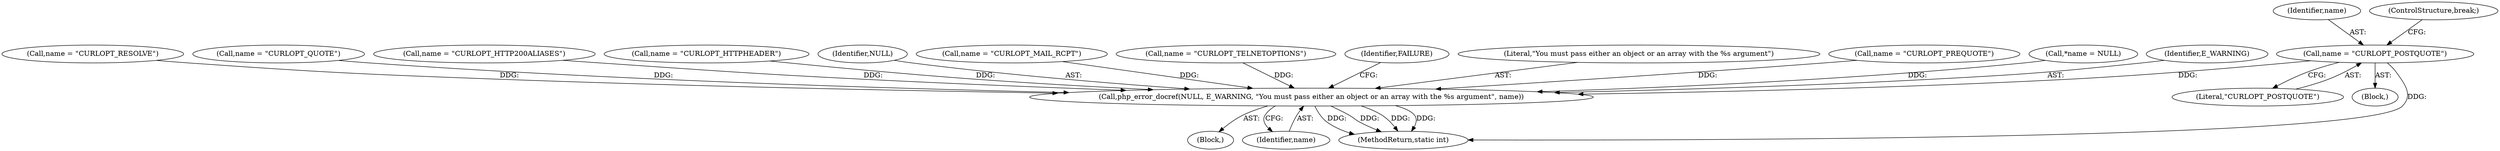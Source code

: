 digraph "0_php_124fb22a13fafa3648e4e15b4f207c7096d8155e@pointer" {
"1000897" [label="(Call,name = \"CURLOPT_POSTQUOTE\")"];
"1000921" [label="(Call,php_error_docref(NULL, E_WARNING, \"You must pass either an object or an array with the %s argument\", name))"];
"1000899" [label="(Literal,\"CURLOPT_POSTQUOTE\")"];
"1000898" [label="(Identifier,name)"];
"1000917" [label="(Call,name = \"CURLOPT_RESOLVE\")"];
"1000897" [label="(Call,name = \"CURLOPT_POSTQUOTE\")"];
"1000887" [label="(Call,name = \"CURLOPT_QUOTE\")"];
"1000892" [label="(Call,name = \"CURLOPT_HTTP200ALIASES\")"];
"1000880" [label="(Block,)"];
"1000882" [label="(Call,name = \"CURLOPT_HTTPHEADER\")"];
"1000922" [label="(Identifier,NULL)"];
"1000873" [label="(Block,)"];
"1000912" [label="(Call,name = \"CURLOPT_MAIL_RCPT\")"];
"1000907" [label="(Call,name = \"CURLOPT_TELNETOPTIONS\")"];
"1000900" [label="(ControlStructure,break;)"];
"1000921" [label="(Call,php_error_docref(NULL, E_WARNING, \"You must pass either an object or an array with the %s argument\", name))"];
"1000927" [label="(Identifier,FAILURE)"];
"1000925" [label="(Identifier,name)"];
"1000924" [label="(Literal,\"You must pass either an object or an array with the %s argument\")"];
"1001927" [label="(MethodReturn,static int)"];
"1000902" [label="(Call,name = \"CURLOPT_PREQUOTE\")"];
"1000875" [label="(Call,*name = NULL)"];
"1000923" [label="(Identifier,E_WARNING)"];
"1000897" -> "1000880"  [label="AST: "];
"1000897" -> "1000899"  [label="CFG: "];
"1000898" -> "1000897"  [label="AST: "];
"1000899" -> "1000897"  [label="AST: "];
"1000900" -> "1000897"  [label="CFG: "];
"1000897" -> "1001927"  [label="DDG: "];
"1000897" -> "1000921"  [label="DDG: "];
"1000921" -> "1000873"  [label="AST: "];
"1000921" -> "1000925"  [label="CFG: "];
"1000922" -> "1000921"  [label="AST: "];
"1000923" -> "1000921"  [label="AST: "];
"1000924" -> "1000921"  [label="AST: "];
"1000925" -> "1000921"  [label="AST: "];
"1000927" -> "1000921"  [label="CFG: "];
"1000921" -> "1001927"  [label="DDG: "];
"1000921" -> "1001927"  [label="DDG: "];
"1000921" -> "1001927"  [label="DDG: "];
"1000921" -> "1001927"  [label="DDG: "];
"1000917" -> "1000921"  [label="DDG: "];
"1000907" -> "1000921"  [label="DDG: "];
"1000875" -> "1000921"  [label="DDG: "];
"1000887" -> "1000921"  [label="DDG: "];
"1000902" -> "1000921"  [label="DDG: "];
"1000912" -> "1000921"  [label="DDG: "];
"1000882" -> "1000921"  [label="DDG: "];
"1000892" -> "1000921"  [label="DDG: "];
}

